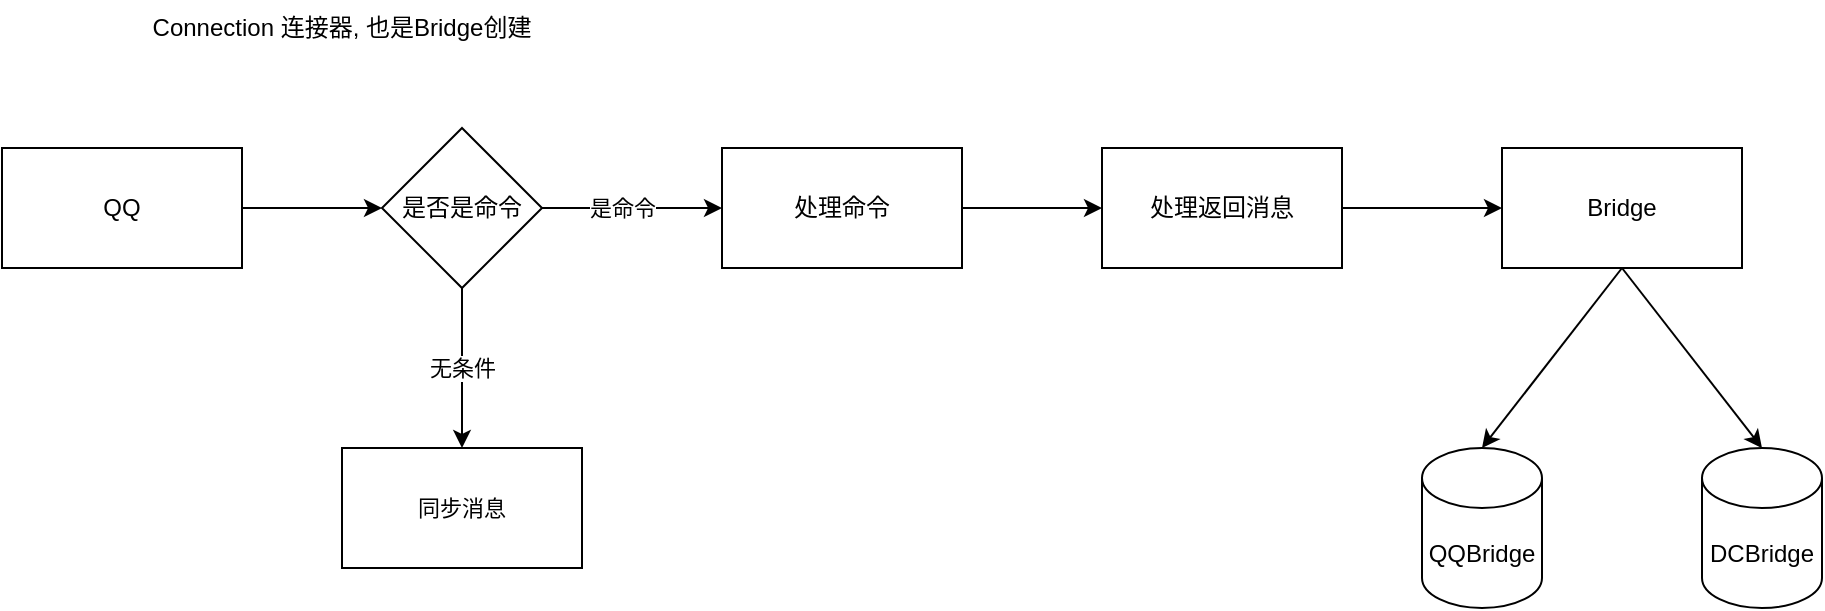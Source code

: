 <mxfile>
    <diagram id="rGeXrhFxtjK27tNuvnSB" name="Page-1">
        <mxGraphModel dx="1916" dy="485" grid="1" gridSize="10" guides="1" tooltips="1" connect="1" arrows="1" fold="1" page="1" pageScale="1" pageWidth="827" pageHeight="1169" math="0" shadow="0">
            <root>
                <mxCell id="0"/>
                <mxCell id="1" parent="0"/>
                <mxCell id="71" value="QQBridge" style="shape=cylinder3;whiteSpace=wrap;html=1;boundedLbl=1;backgroundOutline=1;size=15;" vertex="1" parent="1">
                    <mxGeometry x="600" y="220" width="60" height="80" as="geometry"/>
                </mxCell>
                <mxCell id="104" style="edgeStyle=none;html=1;entryX=0;entryY=0.5;entryDx=0;entryDy=0;" edge="1" parent="1" source="76" target="103">
                    <mxGeometry relative="1" as="geometry"/>
                </mxCell>
                <mxCell id="76" value="处理命令" style="rounded=0;whiteSpace=wrap;html=1;" vertex="1" parent="1">
                    <mxGeometry x="250" y="70" width="120" height="60" as="geometry"/>
                </mxCell>
                <mxCell id="80" value="DCBridge" style="shape=cylinder3;whiteSpace=wrap;html=1;boundedLbl=1;backgroundOutline=1;size=15;" vertex="1" parent="1">
                    <mxGeometry x="740" y="220" width="60" height="80" as="geometry"/>
                </mxCell>
                <mxCell id="100" value="Connection&amp;nbsp;连接器,&amp;nbsp;也是Bridge创建" style="text;html=1;strokeColor=none;fillColor=none;align=center;verticalAlign=middle;whiteSpace=wrap;rounded=0;shadow=1;" vertex="1" parent="1">
                    <mxGeometry x="-60" width="240" height="20" as="geometry"/>
                </mxCell>
                <mxCell id="106" style="edgeStyle=none;html=1;entryX=0;entryY=0.5;entryDx=0;entryDy=0;" edge="1" parent="1" source="103" target="105">
                    <mxGeometry relative="1" as="geometry"/>
                </mxCell>
                <mxCell id="103" value="处理返回消息" style="rounded=0;whiteSpace=wrap;html=1;" vertex="1" parent="1">
                    <mxGeometry x="440" y="70" width="120" height="60" as="geometry"/>
                </mxCell>
                <mxCell id="116" style="edgeStyle=none;html=1;exitX=0.5;exitY=1;exitDx=0;exitDy=0;entryX=0.5;entryY=0;entryDx=0;entryDy=0;entryPerimeter=0;" edge="1" parent="1" source="105" target="71">
                    <mxGeometry relative="1" as="geometry"/>
                </mxCell>
                <mxCell id="117" style="edgeStyle=none;html=1;exitX=0.5;exitY=1;exitDx=0;exitDy=0;entryX=0.5;entryY=0;entryDx=0;entryDy=0;entryPerimeter=0;" edge="1" parent="1" source="105" target="80">
                    <mxGeometry relative="1" as="geometry"/>
                </mxCell>
                <mxCell id="105" value="Bridge" style="rounded=0;whiteSpace=wrap;html=1;" vertex="1" parent="1">
                    <mxGeometry x="640" y="70" width="120" height="60" as="geometry"/>
                </mxCell>
                <mxCell id="110" style="edgeStyle=none;html=1;entryX=0;entryY=0.5;entryDx=0;entryDy=0;" edge="1" parent="1" source="107" target="109">
                    <mxGeometry relative="1" as="geometry"/>
                </mxCell>
                <mxCell id="107" value="QQ" style="rounded=0;whiteSpace=wrap;html=1;" vertex="1" parent="1">
                    <mxGeometry x="-110" y="70" width="120" height="60" as="geometry"/>
                </mxCell>
                <mxCell id="108" value="&lt;span style=&quot;font-size: 11px&quot;&gt;同步消息&lt;/span&gt;" style="rounded=0;whiteSpace=wrap;html=1;" vertex="1" parent="1">
                    <mxGeometry x="60" y="220" width="120" height="60" as="geometry"/>
                </mxCell>
                <mxCell id="111" style="edgeStyle=none;html=1;" edge="1" parent="1" source="109" target="76">
                    <mxGeometry relative="1" as="geometry"/>
                </mxCell>
                <mxCell id="115" value="是命令" style="edgeLabel;html=1;align=center;verticalAlign=middle;resizable=0;points=[];" vertex="1" connectable="0" parent="111">
                    <mxGeometry x="-0.311" relative="1" as="geometry">
                        <mxPoint x="9" as="offset"/>
                    </mxGeometry>
                </mxCell>
                <mxCell id="112" style="edgeStyle=none;html=1;entryX=0.5;entryY=0;entryDx=0;entryDy=0;" edge="1" parent="1" source="109" target="108">
                    <mxGeometry relative="1" as="geometry"/>
                </mxCell>
                <mxCell id="114" value="无条件" style="edgeLabel;html=1;align=center;verticalAlign=middle;resizable=0;points=[];" vertex="1" connectable="0" parent="112">
                    <mxGeometry x="-0.425" y="-2" relative="1" as="geometry">
                        <mxPoint x="2" y="17" as="offset"/>
                    </mxGeometry>
                </mxCell>
                <mxCell id="109" value="是否是命令" style="rhombus;whiteSpace=wrap;html=1;" vertex="1" parent="1">
                    <mxGeometry x="80" y="60" width="80" height="80" as="geometry"/>
                </mxCell>
            </root>
        </mxGraphModel>
    </diagram>
</mxfile>